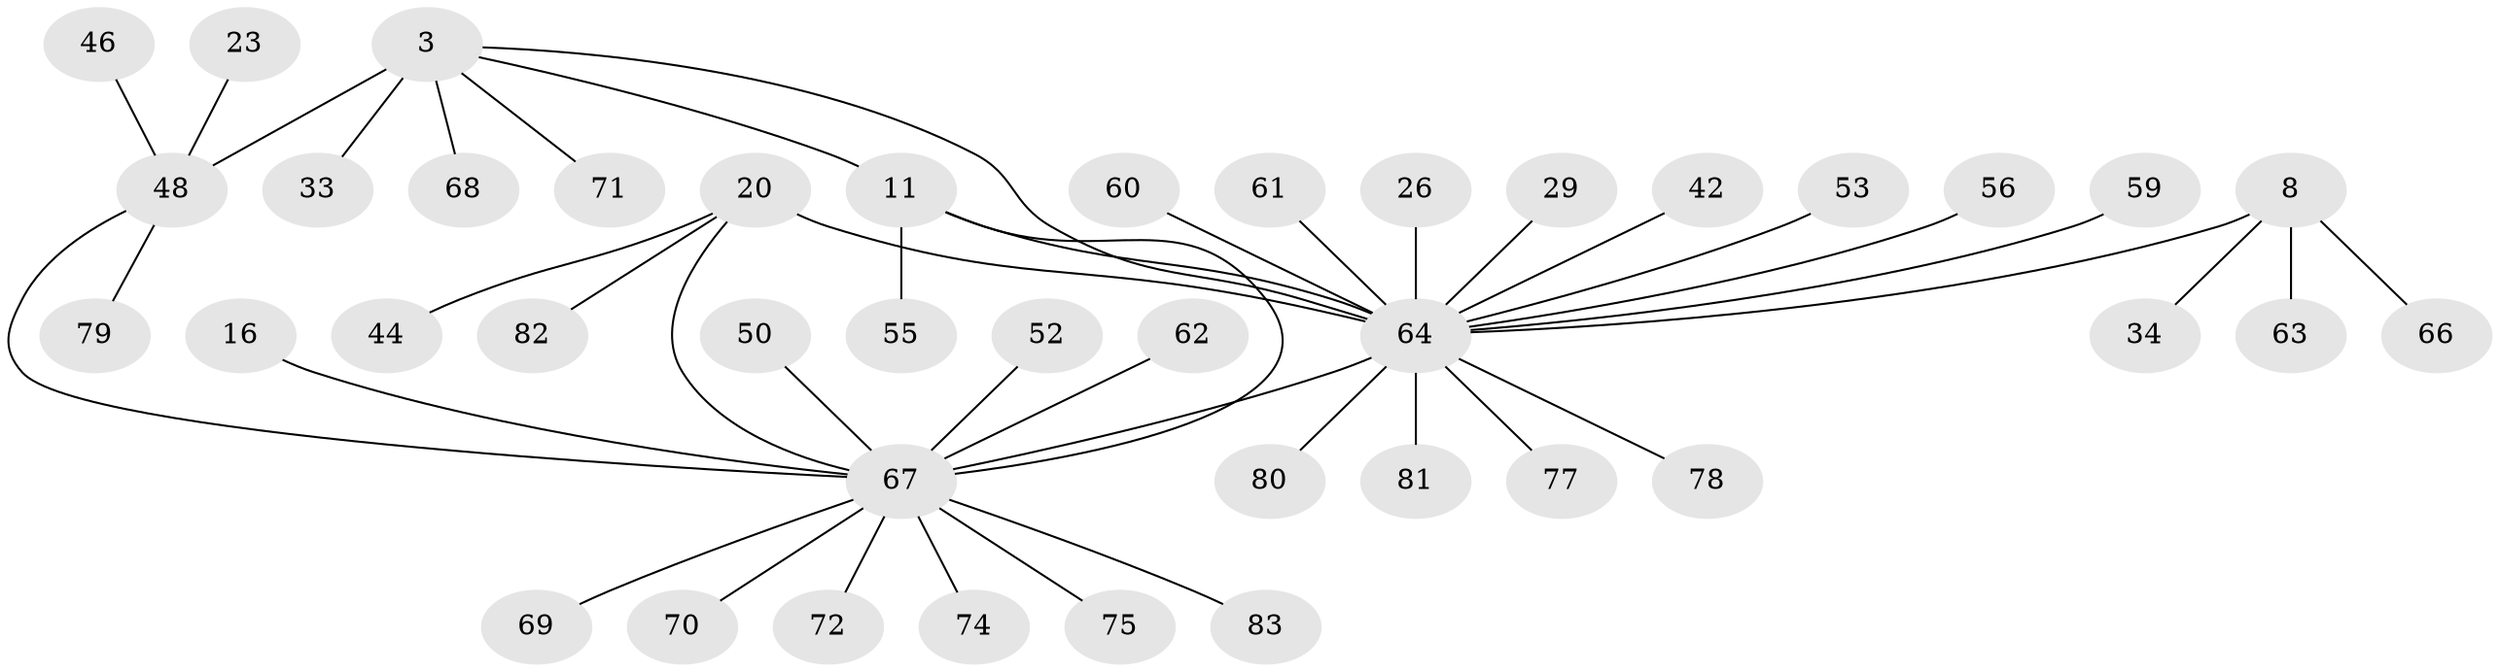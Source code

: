 // original degree distribution, {6: 0.04819277108433735, 5: 0.03614457831325301, 8: 0.03614457831325301, 4: 0.04819277108433735, 9: 0.024096385542168676, 3: 0.04819277108433735, 10: 0.012048192771084338, 7: 0.012048192771084338, 12: 0.012048192771084338, 1: 0.5542168674698795, 2: 0.1686746987951807}
// Generated by graph-tools (version 1.1) at 2025/55/03/09/25 04:55:14]
// undirected, 41 vertices, 44 edges
graph export_dot {
graph [start="1"]
  node [color=gray90,style=filled];
  3 [super="+1"];
  8 [super="+5"];
  11 [super="+10"];
  16 [super="+13"];
  20 [super="+17"];
  23;
  26;
  29;
  33;
  34;
  42;
  44 [super="+43"];
  46;
  48 [super="+40+4"];
  50;
  52;
  53;
  55 [super="+51"];
  56;
  59 [super="+28"];
  60 [super="+57"];
  61;
  62;
  63;
  64 [super="+19+21"];
  66;
  67 [super="+15+35+39+36+37+45+47"];
  68 [super="+65"];
  69 [super="+54"];
  70;
  71;
  72;
  74;
  75;
  77 [super="+73"];
  78 [super="+27"];
  79;
  80;
  81 [super="+38+76"];
  82;
  83;
  3 -- 33;
  3 -- 71;
  3 -- 11;
  3 -- 68;
  3 -- 48 [weight=4];
  3 -- 64 [weight=2];
  8 -- 66;
  8 -- 34;
  8 -- 63;
  8 -- 64 [weight=4];
  11 -- 55;
  11 -- 67 [weight=4];
  11 -- 64;
  16 -- 67 [weight=5];
  20 -- 82;
  20 -- 44;
  20 -- 67;
  20 -- 64 [weight=4];
  23 -- 48;
  26 -- 64 [weight=2];
  29 -- 64;
  42 -- 64;
  46 -- 48;
  48 -- 67;
  48 -- 79;
  50 -- 67;
  52 -- 67;
  53 -- 64;
  56 -- 64;
  59 -- 64;
  60 -- 64;
  61 -- 64;
  62 -- 67;
  64 -- 67 [weight=2];
  64 -- 77;
  64 -- 78;
  64 -- 80 [weight=2];
  64 -- 81;
  67 -- 69;
  67 -- 70;
  67 -- 74;
  67 -- 75;
  67 -- 83;
  67 -- 72;
}
